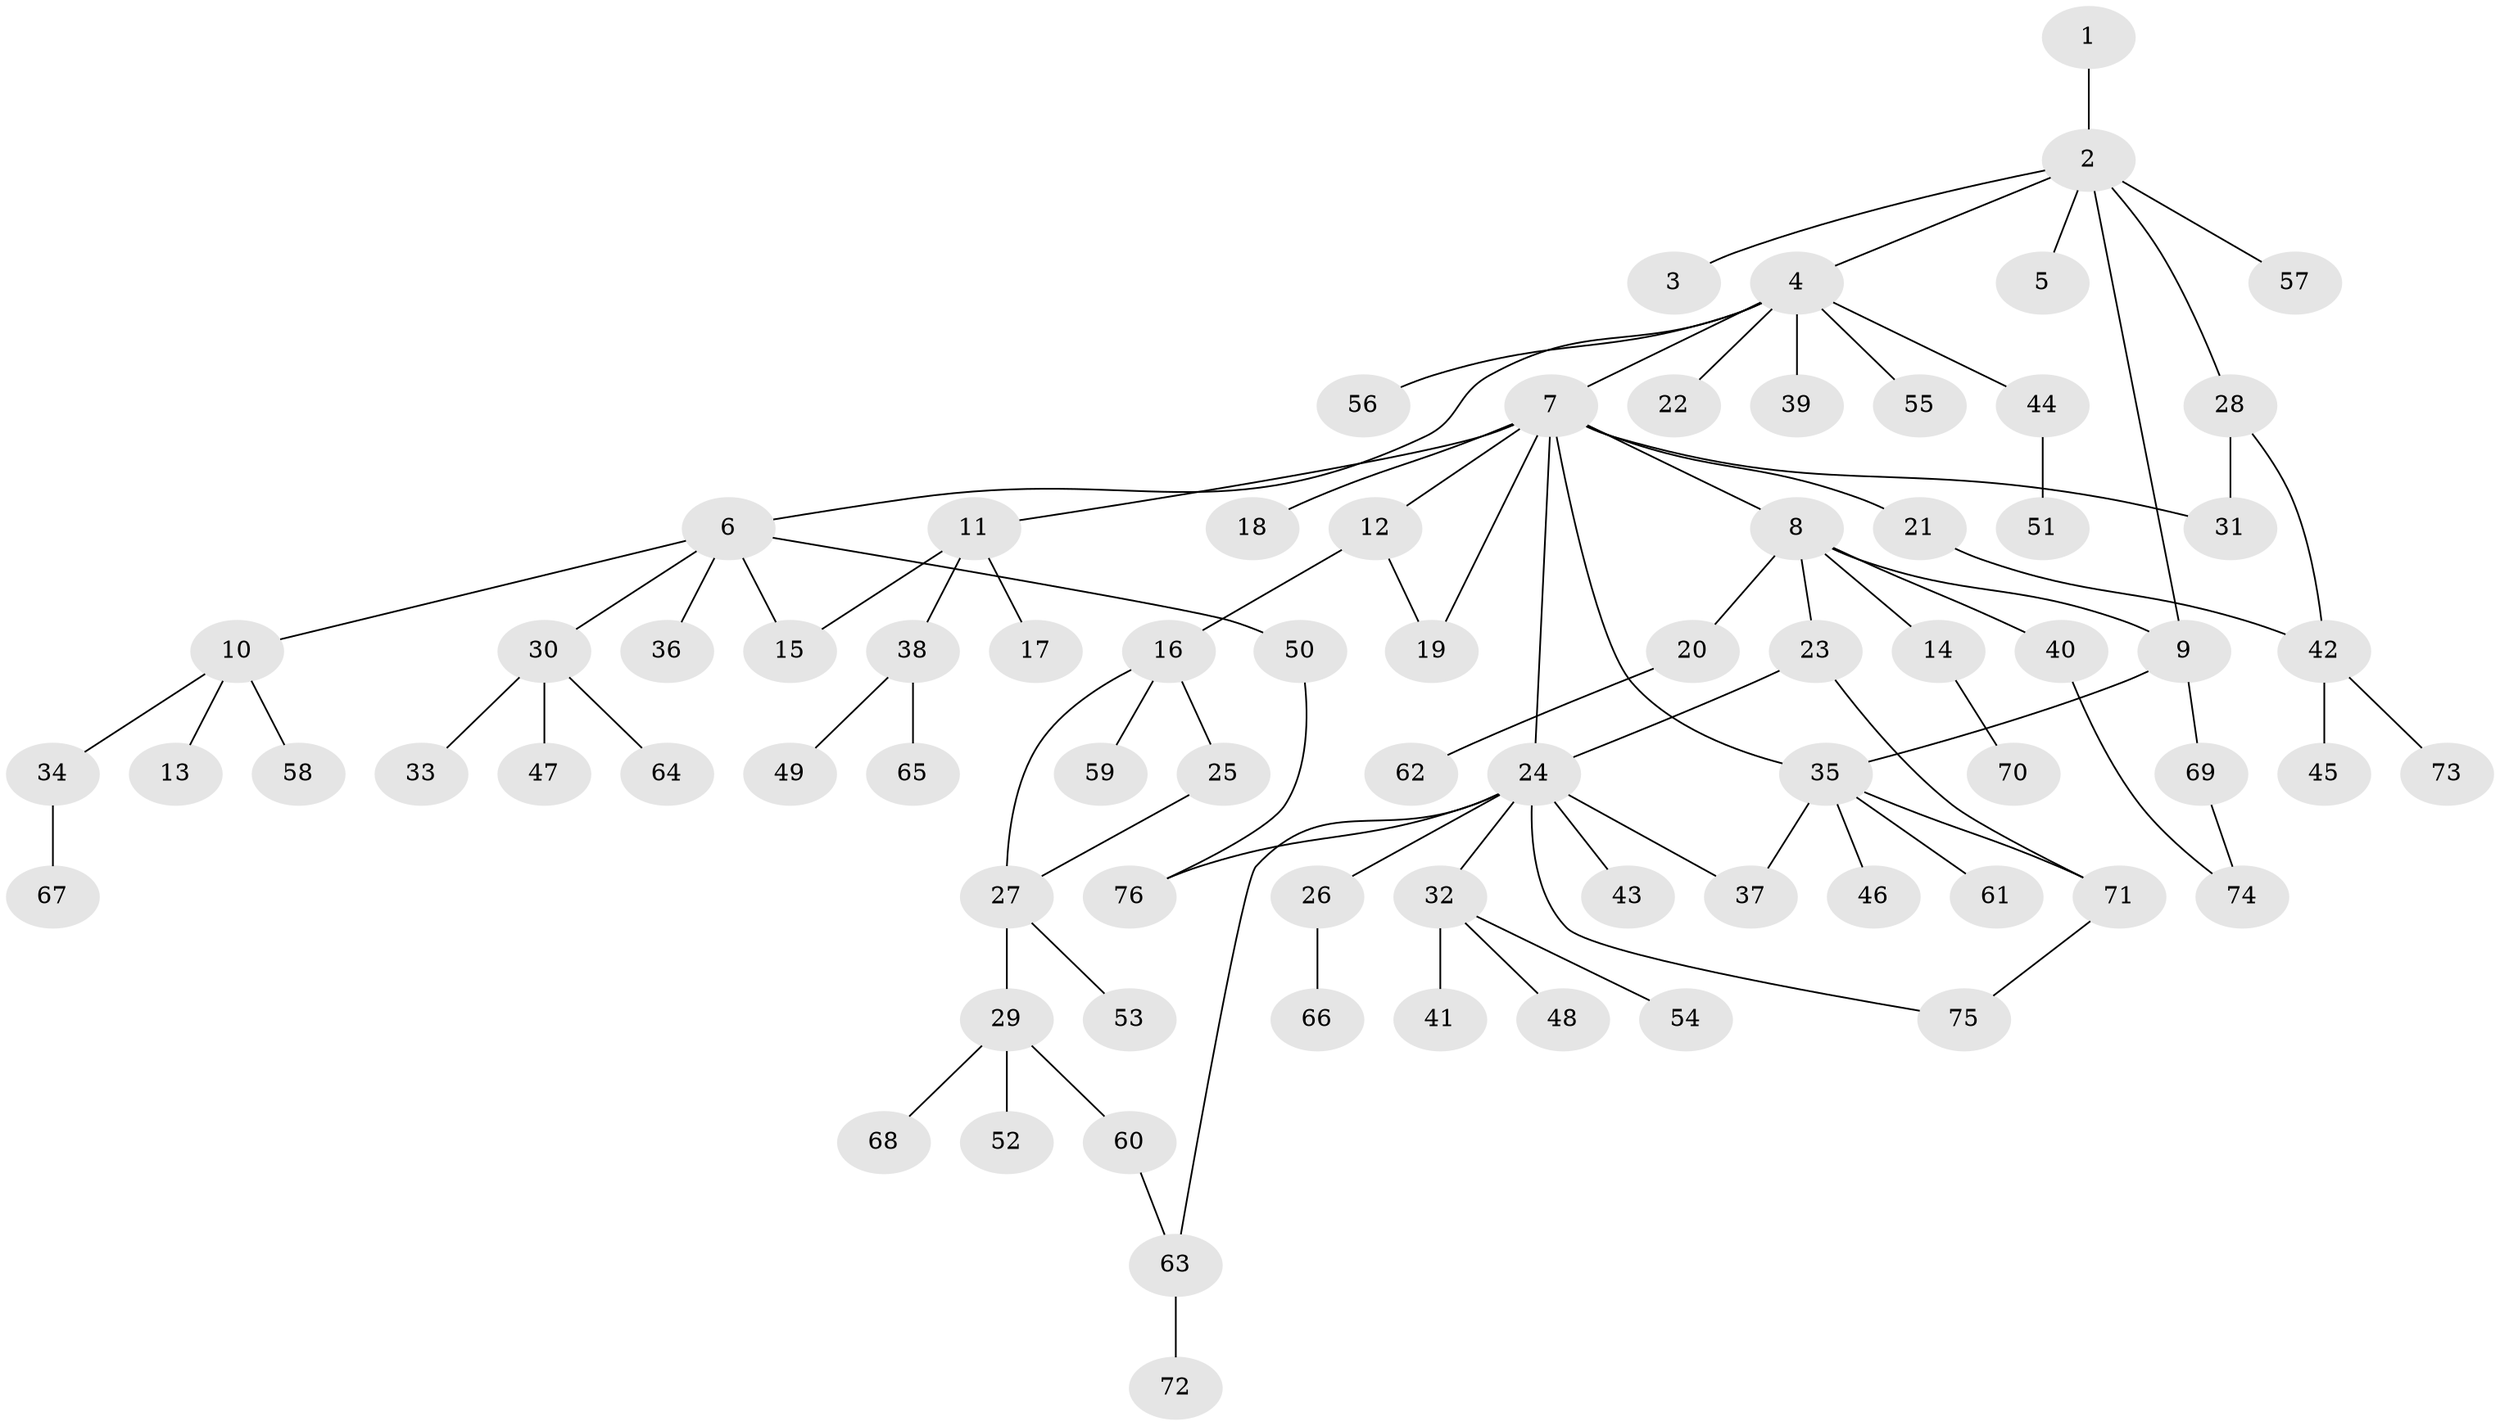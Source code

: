 // coarse degree distribution, {1: 0.5094339622641509, 6: 0.018867924528301886, 8: 0.03773584905660377, 5: 0.018867924528301886, 10: 0.018867924528301886, 3: 0.18867924528301888, 4: 0.018867924528301886, 2: 0.1509433962264151, 9: 0.018867924528301886, 7: 0.018867924528301886}
// Generated by graph-tools (version 1.1) at 2025/41/03/06/25 10:41:47]
// undirected, 76 vertices, 89 edges
graph export_dot {
graph [start="1"]
  node [color=gray90,style=filled];
  1;
  2;
  3;
  4;
  5;
  6;
  7;
  8;
  9;
  10;
  11;
  12;
  13;
  14;
  15;
  16;
  17;
  18;
  19;
  20;
  21;
  22;
  23;
  24;
  25;
  26;
  27;
  28;
  29;
  30;
  31;
  32;
  33;
  34;
  35;
  36;
  37;
  38;
  39;
  40;
  41;
  42;
  43;
  44;
  45;
  46;
  47;
  48;
  49;
  50;
  51;
  52;
  53;
  54;
  55;
  56;
  57;
  58;
  59;
  60;
  61;
  62;
  63;
  64;
  65;
  66;
  67;
  68;
  69;
  70;
  71;
  72;
  73;
  74;
  75;
  76;
  1 -- 2;
  2 -- 3;
  2 -- 4;
  2 -- 5;
  2 -- 9;
  2 -- 28;
  2 -- 57;
  4 -- 6;
  4 -- 7;
  4 -- 22;
  4 -- 39;
  4 -- 44;
  4 -- 55;
  4 -- 56;
  6 -- 10;
  6 -- 15;
  6 -- 30;
  6 -- 36;
  6 -- 50;
  7 -- 8;
  7 -- 11;
  7 -- 12;
  7 -- 18;
  7 -- 19;
  7 -- 21;
  7 -- 24;
  7 -- 31;
  7 -- 35;
  8 -- 9;
  8 -- 14;
  8 -- 20;
  8 -- 23;
  8 -- 40;
  9 -- 35;
  9 -- 69;
  10 -- 13;
  10 -- 34;
  10 -- 58;
  11 -- 15;
  11 -- 17;
  11 -- 38;
  12 -- 16;
  12 -- 19;
  14 -- 70;
  16 -- 25;
  16 -- 27;
  16 -- 59;
  20 -- 62;
  21 -- 42;
  23 -- 24;
  23 -- 71;
  24 -- 26;
  24 -- 32;
  24 -- 37;
  24 -- 43;
  24 -- 63;
  24 -- 75;
  24 -- 76;
  25 -- 27;
  26 -- 66;
  27 -- 29;
  27 -- 53;
  28 -- 31;
  28 -- 42;
  29 -- 52;
  29 -- 60;
  29 -- 68;
  30 -- 33;
  30 -- 47;
  30 -- 64;
  32 -- 41;
  32 -- 48;
  32 -- 54;
  34 -- 67;
  35 -- 37;
  35 -- 46;
  35 -- 61;
  35 -- 71;
  38 -- 49;
  38 -- 65;
  40 -- 74;
  42 -- 45;
  42 -- 73;
  44 -- 51;
  50 -- 76;
  60 -- 63;
  63 -- 72;
  69 -- 74;
  71 -- 75;
}
